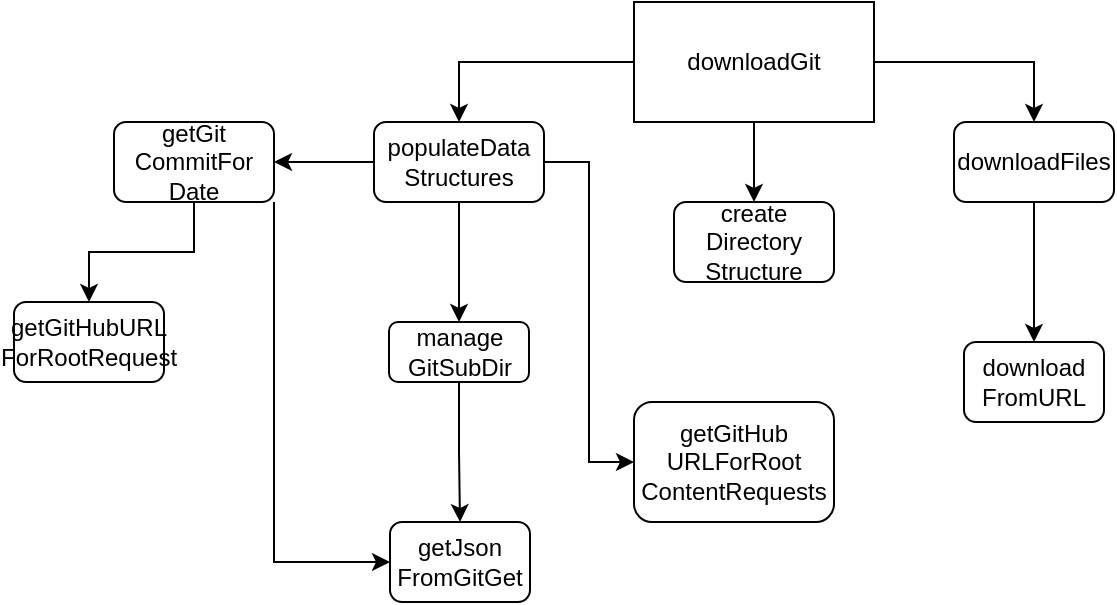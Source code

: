 <mxfile version="15.5.2" type="device"><diagram id="kgpKYQtTHZ0yAKxKKP6v" name="Page-1"><mxGraphModel dx="782" dy="436" grid="1" gridSize="10" guides="1" tooltips="1" connect="1" arrows="1" fold="1" page="1" pageScale="1" pageWidth="850" pageHeight="1100" math="0" shadow="0"><root><mxCell id="0"/><mxCell id="1" parent="0"/><mxCell id="U7PXH3VQZ3DHDyI61KD1-22" style="edgeStyle=orthogonalEdgeStyle;rounded=0;orthogonalLoop=1;jettySize=auto;html=1;exitX=0;exitY=0.5;exitDx=0;exitDy=0;entryX=1;entryY=0.5;entryDx=0;entryDy=0;" edge="1" parent="1" source="U7PXH3VQZ3DHDyI61KD1-5" target="U7PXH3VQZ3DHDyI61KD1-18"><mxGeometry relative="1" as="geometry"/></mxCell><mxCell id="U7PXH3VQZ3DHDyI61KD1-27" style="edgeStyle=orthogonalEdgeStyle;rounded=0;orthogonalLoop=1;jettySize=auto;html=1;exitX=0.5;exitY=1;exitDx=0;exitDy=0;" edge="1" parent="1" source="U7PXH3VQZ3DHDyI61KD1-5" target="U7PXH3VQZ3DHDyI61KD1-26"><mxGeometry relative="1" as="geometry"/></mxCell><mxCell id="U7PXH3VQZ3DHDyI61KD1-32" style="edgeStyle=orthogonalEdgeStyle;rounded=0;orthogonalLoop=1;jettySize=auto;html=1;exitX=1;exitY=0.5;exitDx=0;exitDy=0;entryX=0;entryY=0.5;entryDx=0;entryDy=0;" edge="1" parent="1" source="U7PXH3VQZ3DHDyI61KD1-5" target="U7PXH3VQZ3DHDyI61KD1-31"><mxGeometry relative="1" as="geometry"/></mxCell><mxCell id="U7PXH3VQZ3DHDyI61KD1-5" value="populateData Structures" style="rounded=1;whiteSpace=wrap;html=1;" vertex="1" parent="1"><mxGeometry x="240" y="60" width="85" height="40" as="geometry"/></mxCell><mxCell id="U7PXH3VQZ3DHDyI61KD1-6" value="create Directory Structure" style="rounded=1;whiteSpace=wrap;html=1;" vertex="1" parent="1"><mxGeometry x="390" y="100" width="80" height="40" as="geometry"/></mxCell><mxCell id="U7PXH3VQZ3DHDyI61KD1-30" style="edgeStyle=orthogonalEdgeStyle;rounded=0;orthogonalLoop=1;jettySize=auto;html=1;exitX=0.5;exitY=1;exitDx=0;exitDy=0;entryX=0.5;entryY=0;entryDx=0;entryDy=0;" edge="1" parent="1"><mxGeometry relative="1" as="geometry"><mxPoint x="570" y="100" as="sourcePoint"/><mxPoint x="570" y="170" as="targetPoint"/></mxGeometry></mxCell><mxCell id="U7PXH3VQZ3DHDyI61KD1-7" value="downloadFiles" style="rounded=1;whiteSpace=wrap;html=1;" vertex="1" parent="1"><mxGeometry x="530" y="60" width="80" height="40" as="geometry"/></mxCell><mxCell id="U7PXH3VQZ3DHDyI61KD1-14" style="edgeStyle=orthogonalEdgeStyle;rounded=0;orthogonalLoop=1;jettySize=auto;html=1;exitX=0;exitY=0.5;exitDx=0;exitDy=0;entryX=0.5;entryY=0;entryDx=0;entryDy=0;" edge="1" parent="1" source="U7PXH3VQZ3DHDyI61KD1-10" target="U7PXH3VQZ3DHDyI61KD1-5"><mxGeometry relative="1" as="geometry"/></mxCell><mxCell id="U7PXH3VQZ3DHDyI61KD1-15" style="edgeStyle=orthogonalEdgeStyle;rounded=0;orthogonalLoop=1;jettySize=auto;html=1;exitX=0.5;exitY=1;exitDx=0;exitDy=0;entryX=0.5;entryY=0;entryDx=0;entryDy=0;" edge="1" parent="1" source="U7PXH3VQZ3DHDyI61KD1-10" target="U7PXH3VQZ3DHDyI61KD1-6"><mxGeometry relative="1" as="geometry"/></mxCell><mxCell id="U7PXH3VQZ3DHDyI61KD1-16" style="edgeStyle=orthogonalEdgeStyle;rounded=0;orthogonalLoop=1;jettySize=auto;html=1;exitX=1;exitY=0.5;exitDx=0;exitDy=0;entryX=0.5;entryY=0;entryDx=0;entryDy=0;" edge="1" parent="1" source="U7PXH3VQZ3DHDyI61KD1-10" target="U7PXH3VQZ3DHDyI61KD1-7"><mxGeometry relative="1" as="geometry"/></mxCell><mxCell id="U7PXH3VQZ3DHDyI61KD1-10" value="downloadGit" style="rounded=0;whiteSpace=wrap;html=1;" vertex="1" parent="1"><mxGeometry x="370" width="120" height="60" as="geometry"/></mxCell><mxCell id="U7PXH3VQZ3DHDyI61KD1-21" style="edgeStyle=orthogonalEdgeStyle;rounded=0;orthogonalLoop=1;jettySize=auto;html=1;exitX=0.5;exitY=1;exitDx=0;exitDy=0;entryX=0.5;entryY=0;entryDx=0;entryDy=0;" edge="1" parent="1" source="U7PXH3VQZ3DHDyI61KD1-18" target="U7PXH3VQZ3DHDyI61KD1-19"><mxGeometry relative="1" as="geometry"/></mxCell><mxCell id="U7PXH3VQZ3DHDyI61KD1-24" style="edgeStyle=orthogonalEdgeStyle;rounded=0;orthogonalLoop=1;jettySize=auto;html=1;exitX=1;exitY=1;exitDx=0;exitDy=0;entryX=0;entryY=0.5;entryDx=0;entryDy=0;" edge="1" parent="1" source="U7PXH3VQZ3DHDyI61KD1-18" target="U7PXH3VQZ3DHDyI61KD1-23"><mxGeometry relative="1" as="geometry"/></mxCell><mxCell id="U7PXH3VQZ3DHDyI61KD1-18" value="getGit CommitFor Date" style="rounded=1;whiteSpace=wrap;html=1;" vertex="1" parent="1"><mxGeometry x="110" y="60" width="80" height="40" as="geometry"/></mxCell><mxCell id="U7PXH3VQZ3DHDyI61KD1-19" value="getGitHubURL&lt;br&gt;ForRootRequest" style="rounded=1;whiteSpace=wrap;html=1;" vertex="1" parent="1"><mxGeometry x="60" y="150" width="75" height="40" as="geometry"/></mxCell><mxCell id="U7PXH3VQZ3DHDyI61KD1-23" value="getJson&lt;br&gt;FromGitGet" style="rounded=1;whiteSpace=wrap;html=1;" vertex="1" parent="1"><mxGeometry x="248" y="260" width="70" height="40" as="geometry"/></mxCell><mxCell id="U7PXH3VQZ3DHDyI61KD1-28" style="edgeStyle=orthogonalEdgeStyle;rounded=0;orthogonalLoop=1;jettySize=auto;html=1;exitX=0.5;exitY=1;exitDx=0;exitDy=0;entryX=0.5;entryY=0;entryDx=0;entryDy=0;" edge="1" parent="1" source="U7PXH3VQZ3DHDyI61KD1-26" target="U7PXH3VQZ3DHDyI61KD1-23"><mxGeometry relative="1" as="geometry"/></mxCell><mxCell id="U7PXH3VQZ3DHDyI61KD1-26" value="manage&lt;br&gt;GitSubDir" style="rounded=1;whiteSpace=wrap;html=1;" vertex="1" parent="1"><mxGeometry x="247.5" y="160" width="70" height="30" as="geometry"/></mxCell><mxCell id="U7PXH3VQZ3DHDyI61KD1-29" value="download&lt;br&gt;FromURL" style="rounded=1;whiteSpace=wrap;html=1;" vertex="1" parent="1"><mxGeometry x="535" y="170" width="70" height="40" as="geometry"/></mxCell><mxCell id="U7PXH3VQZ3DHDyI61KD1-31" value="getGitHub&lt;br&gt;URLForRoot&lt;br&gt;ContentRequests" style="rounded=1;whiteSpace=wrap;html=1;" vertex="1" parent="1"><mxGeometry x="370" y="200" width="100" height="60" as="geometry"/></mxCell></root></mxGraphModel></diagram></mxfile>